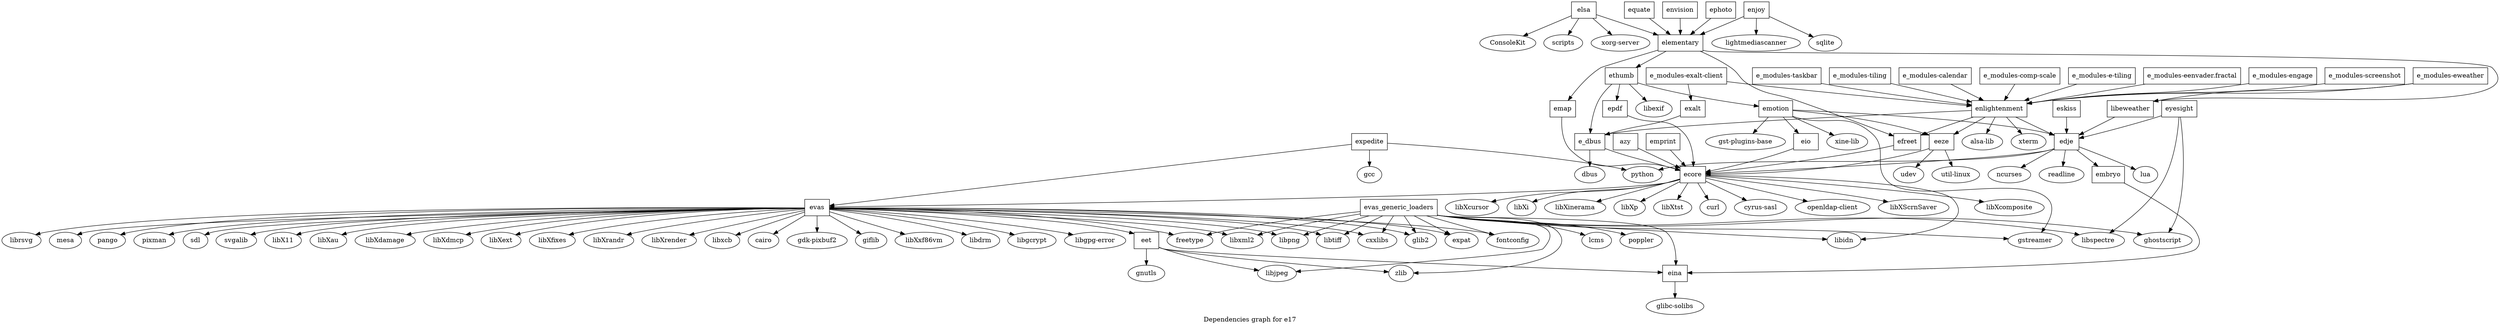 digraph G {
	graph [label="Dependencies graph for e17"];
	azy	 [shape=box];
	ecore	 [shape=box];
	azy -> ecore;
	ecore -> curl;
	ecore -> "cyrus-sasl";
	ecore -> libidn;
	ecore -> "openldap-client";
	evas	 [shape=box];
	ecore -> evas;
	ecore -> libXScrnSaver;
	ecore -> libXcomposite;
	ecore -> libXcursor;
	ecore -> libXi;
	ecore -> libXinerama;
	ecore -> libXp;
	ecore -> libXtst;
	eina	 [shape=box];
	eina -> "glibc-solibs";
	e_dbus	 [shape=box];
	e_dbus -> ecore;
	e_dbus -> dbus;
	eet	 [shape=box];
	eet -> eina;
	eet -> gnutls;
	eet -> zlib;
	eet -> libjpeg;
	evas -> cxxlibs;
	evas -> glib2;
	evas -> eet;
	evas -> expat;
	evas -> fontconfig;
	evas -> freetype;
	evas -> libX11;
	evas -> libXau;
	evas -> libXdamage;
	evas -> libXdmcp;
	evas -> libXext;
	evas -> libXfixes;
	evas -> libXrandr;
	evas -> libXrender;
	evas -> libxcb;
	evas -> libxml2;
	evas -> cairo;
	evas -> "gdk-pixbuf2";
	evas -> giflib;
	evas -> libXxf86vm;
	evas -> libdrm;
	evas -> libgcrypt;
	evas -> "libgpg-error";
	evas -> libpng;
	evas -> librsvg;
	evas -> libtiff;
	evas -> mesa;
	evas -> pango;
	evas -> pixman;
	evas -> sdl;
	evas -> svgalib;
	"e_modules-calendar"	 [shape=box];
	enlightenment	 [shape=box];
	"e_modules-calendar" -> enlightenment;
	edje	 [shape=box];
	edje -> ecore;
	embryo	 [shape=box];
	edje -> embryo;
	edje -> lua;
	edje -> ncurses;
	edje -> readline;
	edje -> python;
	eeze	 [shape=box];
	eeze -> ecore;
	eeze -> udev;
	eeze -> "util-linux";
	efreet	 [shape=box];
	efreet -> ecore;
	embryo -> eina;
	enlightenment -> e_dbus;
	enlightenment -> edje;
	enlightenment -> eeze;
	enlightenment -> efreet;
	enlightenment -> "alsa-lib";
	enlightenment -> xterm;
	"e_modules-comp-scale"	 [shape=box];
	"e_modules-comp-scale" -> enlightenment;
	"e_modules-e-tiling"	 [shape=box];
	"e_modules-e-tiling" -> enlightenment;
	"e_modules-eenvader.fractal"	 [shape=box];
	"e_modules-eenvader.fractal" -> enlightenment;
	"e_modules-engage"	 [shape=box];
	"e_modules-engage" -> enlightenment;
	"e_modules-eweather"	 [shape=box];
	"e_modules-eweather" -> enlightenment;
	libeweather	 [shape=box];
	"e_modules-eweather" -> libeweather;
	libeweather -> edje;
	"e_modules-exalt-client"	 [shape=box];
	"e_modules-exalt-client" -> enlightenment;
	exalt	 [shape=box];
	"e_modules-exalt-client" -> exalt;
	exalt -> e_dbus;
	"e_modules-screenshot"	 [shape=box];
	"e_modules-screenshot" -> enlightenment;
	"e_modules-taskbar"	 [shape=box];
	"e_modules-taskbar" -> enlightenment;
	"e_modules-tiling"	 [shape=box];
	"e_modules-tiling" -> enlightenment;
	eio	 [shape=box];
	eio -> ecore;
	elementary	 [shape=box];
	elementary -> efreet;
	elementary -> libeweather;
	emap	 [shape=box];
	elementary -> emap;
	ethumb	 [shape=box];
	elementary -> ethumb;
	emap -> ecore;
	emotion	 [shape=box];
	emotion -> edje;
	emotion -> eeze;
	emotion -> eio;
	emotion -> "gst-plugins-base";
	emotion -> gstreamer;
	emotion -> "xine-lib";
	epdf	 [shape=box];
	epdf -> ecore;
	ethumb -> e_dbus;
	ethumb -> emotion;
	ethumb -> epdf;
	ethumb -> libexif;
	elsa	 [shape=box];
	elsa -> elementary;
	elsa -> ConsoleKit;
	elsa -> scripts;
	elsa -> "xorg-server";
	emprint	 [shape=box];
	emprint -> ecore;
	enjoy	 [shape=box];
	enjoy -> elementary;
	enjoy -> lightmediascanner;
	enjoy -> sqlite;
	envision	 [shape=box];
	envision -> elementary;
	ephoto	 [shape=box];
	ephoto -> elementary;
	equate	 [shape=box];
	equate -> elementary;
	eskiss	 [shape=box];
	eskiss -> edje;
	evas_generic_loaders	 [shape=box];
	evas_generic_loaders -> cxxlibs;
	evas_generic_loaders -> eina;
	evas_generic_loaders -> glib2;
	evas_generic_loaders -> libidn;
	evas_generic_loaders -> zlib;
	evas_generic_loaders -> expat;
	evas_generic_loaders -> fontconfig;
	evas_generic_loaders -> freetype;
	evas_generic_loaders -> libjpeg;
	evas_generic_loaders -> gstreamer;
	evas_generic_loaders -> libxml2;
	evas_generic_loaders -> libpng;
	evas_generic_loaders -> libtiff;
	evas_generic_loaders -> ghostscript;
	evas_generic_loaders -> lcms;
	evas_generic_loaders -> libspectre;
	evas_generic_loaders -> poppler;
	expedite	 [shape=box];
	expedite -> evas;
	expedite -> python;
	expedite -> gcc;
	eyesight	 [shape=box];
	eyesight -> edje;
	eyesight -> ghostscript;
	eyesight -> libspectre;
}

